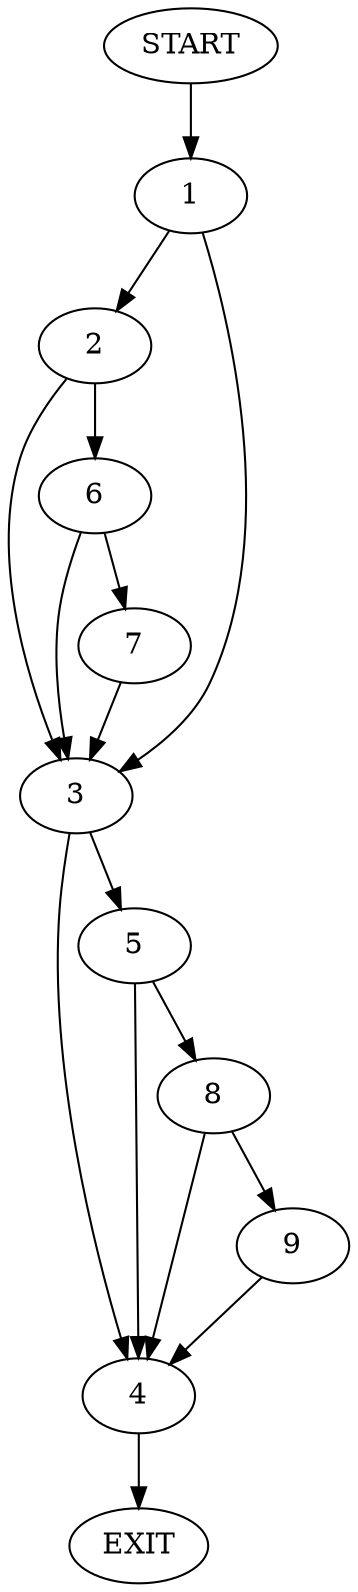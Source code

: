 digraph {
0 [label="START"]
10 [label="EXIT"]
0 -> 1
1 -> 2
1 -> 3
3 -> 4
3 -> 5
2 -> 3
2 -> 6
6 -> 3
6 -> 7
7 -> 3
5 -> 4
5 -> 8
4 -> 10
8 -> 4
8 -> 9
9 -> 4
}
